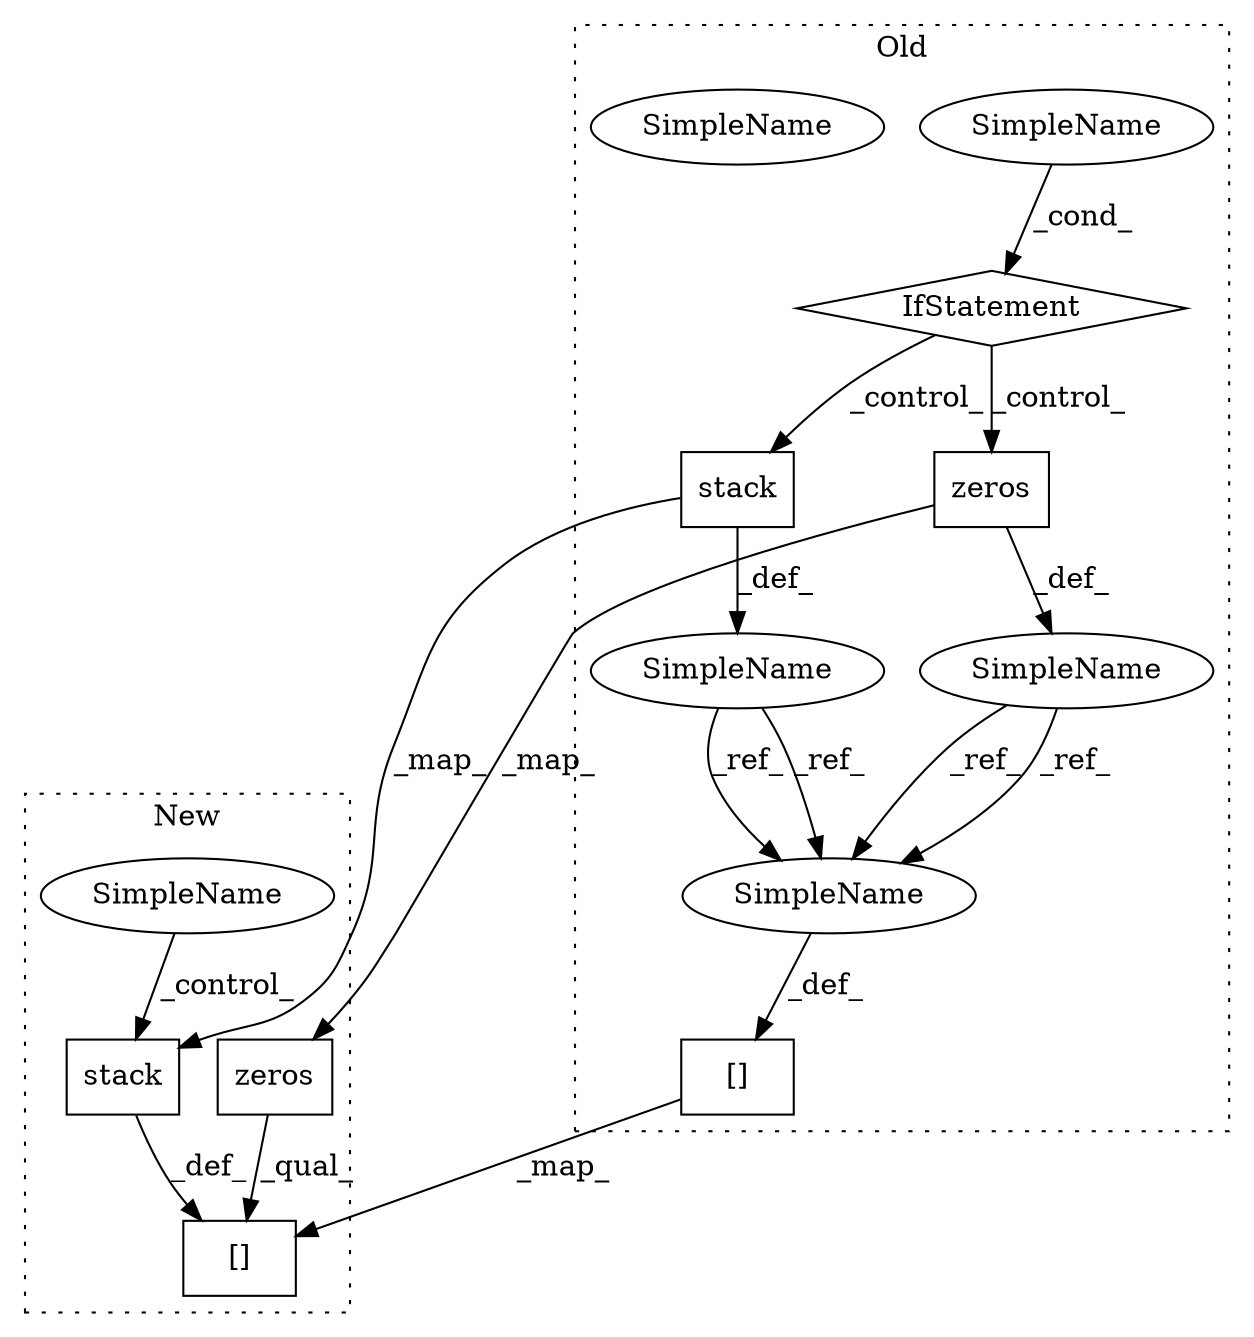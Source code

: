 digraph G {
subgraph cluster0 {
1 [label="stack" a="32" s="3793,3816" l="6,1" shape="box"];
3 [label="SimpleName" a="42" s="" l="" shape="ellipse"];
4 [label="[]" a="2" s="3992,4017" l="24,1" shape="box"];
7 [label="zeros" a="32" s="3871,3925" l="17,1" shape="box"];
8 [label="IfStatement" a="25" s="3725,3755" l="4,2" shape="diamond"];
9 [label="SimpleName" a="42" s="3847" l="17" shape="ellipse"];
11 [label="SimpleName" a="42" s="3769" l="17" shape="ellipse"];
12 [label="SimpleName" a="42" s="4019" l="17" shape="ellipse"];
13 [label="SimpleName" a="42" s="4019" l="17" shape="ellipse"];
label = "Old";
style="dotted";
}
subgraph cluster1 {
2 [label="stack" a="32" s="3502,3525" l="6,1" shape="box"];
5 [label="[]" a="2" s="3469,3494" l="24,1" shape="box"];
6 [label="zeros" a="32" s="2404,2452" l="11,1" shape="box"];
10 [label="SimpleName" a="42" s="" l="" shape="ellipse"];
label = "New";
style="dotted";
}
1 -> 2 [label="_map_"];
1 -> 11 [label="_def_"];
2 -> 5 [label="_def_"];
3 -> 8 [label="_cond_"];
4 -> 5 [label="_map_"];
6 -> 5 [label="_qual_"];
7 -> 9 [label="_def_"];
7 -> 6 [label="_map_"];
8 -> 7 [label="_control_"];
8 -> 1 [label="_control_"];
9 -> 13 [label="_ref_"];
9 -> 13 [label="_ref_"];
10 -> 2 [label="_control_"];
11 -> 13 [label="_ref_"];
11 -> 13 [label="_ref_"];
13 -> 4 [label="_def_"];
}